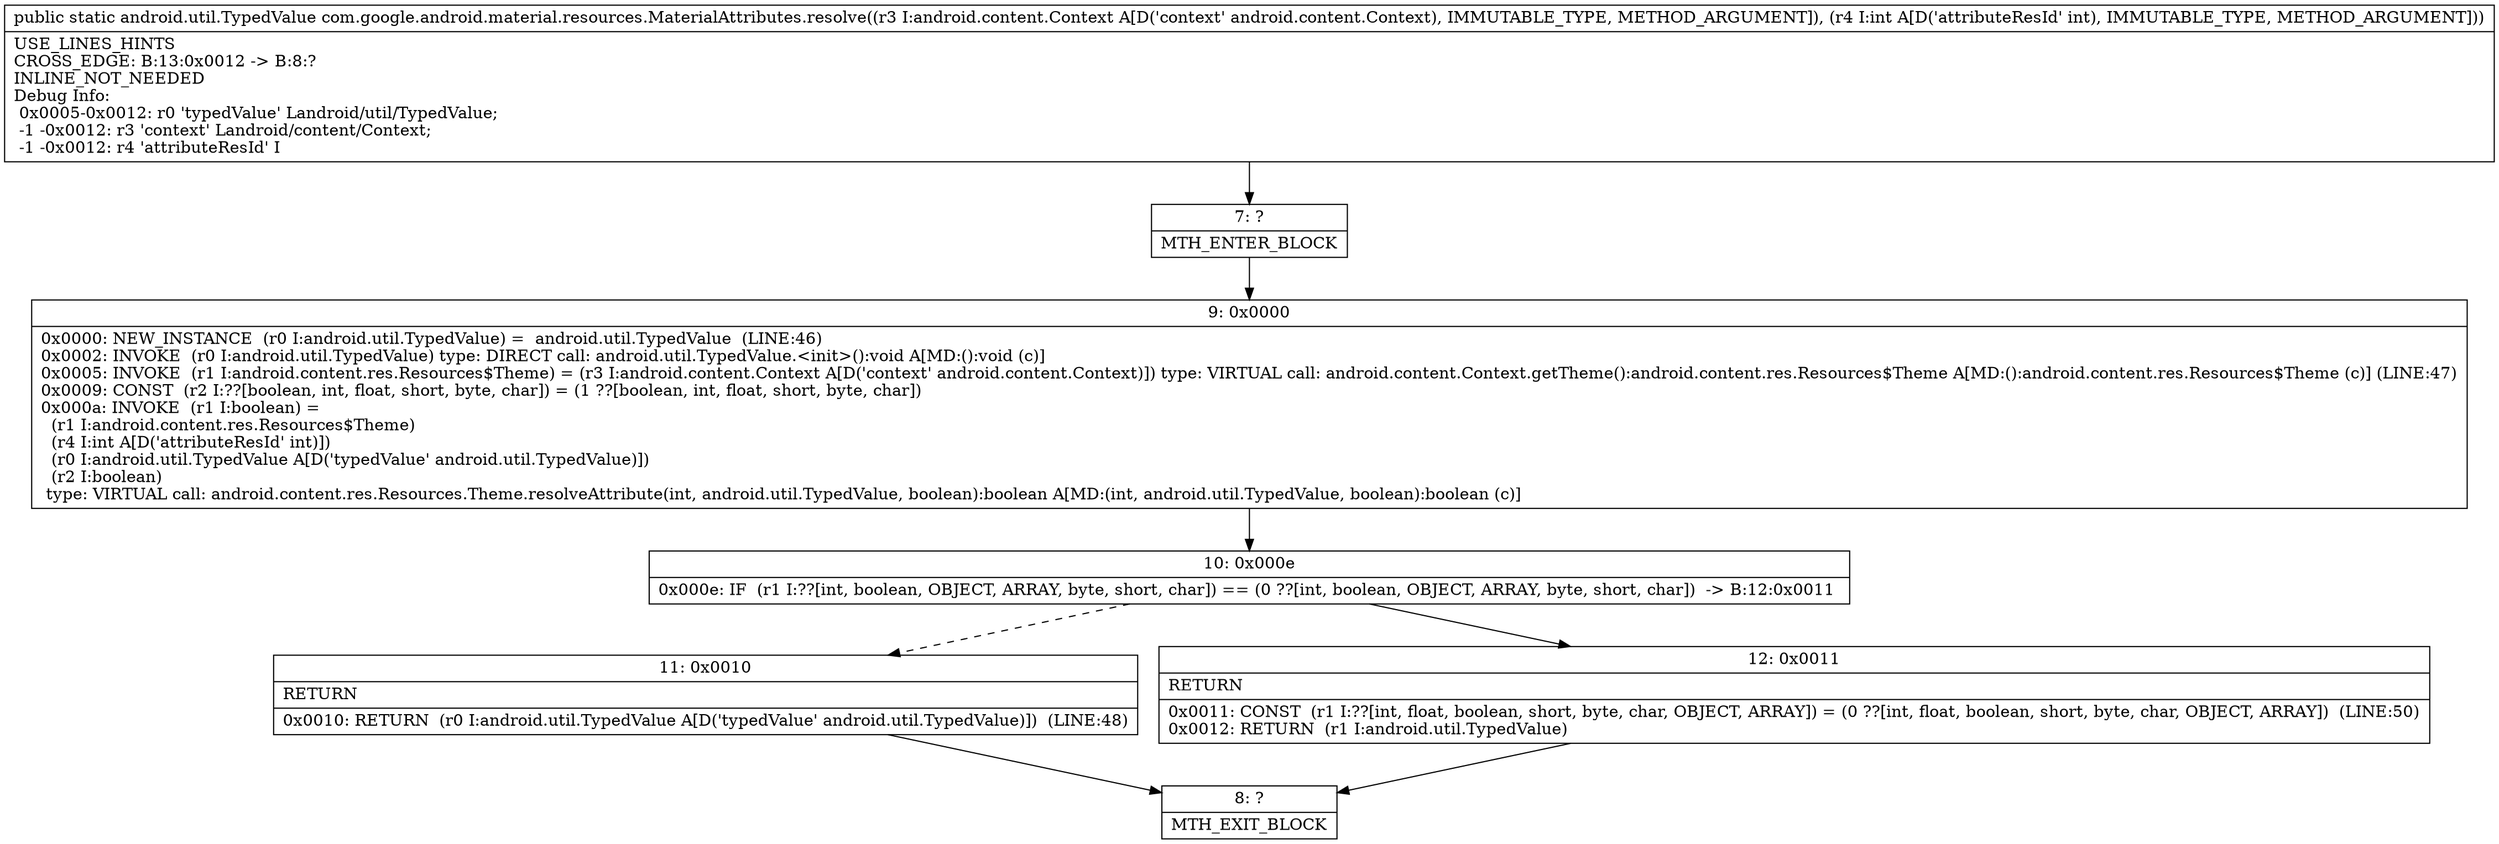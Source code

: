digraph "CFG forcom.google.android.material.resources.MaterialAttributes.resolve(Landroid\/content\/Context;I)Landroid\/util\/TypedValue;" {
Node_7 [shape=record,label="{7\:\ ?|MTH_ENTER_BLOCK\l}"];
Node_9 [shape=record,label="{9\:\ 0x0000|0x0000: NEW_INSTANCE  (r0 I:android.util.TypedValue) =  android.util.TypedValue  (LINE:46)\l0x0002: INVOKE  (r0 I:android.util.TypedValue) type: DIRECT call: android.util.TypedValue.\<init\>():void A[MD:():void (c)]\l0x0005: INVOKE  (r1 I:android.content.res.Resources$Theme) = (r3 I:android.content.Context A[D('context' android.content.Context)]) type: VIRTUAL call: android.content.Context.getTheme():android.content.res.Resources$Theme A[MD:():android.content.res.Resources$Theme (c)] (LINE:47)\l0x0009: CONST  (r2 I:??[boolean, int, float, short, byte, char]) = (1 ??[boolean, int, float, short, byte, char]) \l0x000a: INVOKE  (r1 I:boolean) = \l  (r1 I:android.content.res.Resources$Theme)\l  (r4 I:int A[D('attributeResId' int)])\l  (r0 I:android.util.TypedValue A[D('typedValue' android.util.TypedValue)])\l  (r2 I:boolean)\l type: VIRTUAL call: android.content.res.Resources.Theme.resolveAttribute(int, android.util.TypedValue, boolean):boolean A[MD:(int, android.util.TypedValue, boolean):boolean (c)]\l}"];
Node_10 [shape=record,label="{10\:\ 0x000e|0x000e: IF  (r1 I:??[int, boolean, OBJECT, ARRAY, byte, short, char]) == (0 ??[int, boolean, OBJECT, ARRAY, byte, short, char])  \-\> B:12:0x0011 \l}"];
Node_11 [shape=record,label="{11\:\ 0x0010|RETURN\l|0x0010: RETURN  (r0 I:android.util.TypedValue A[D('typedValue' android.util.TypedValue)])  (LINE:48)\l}"];
Node_8 [shape=record,label="{8\:\ ?|MTH_EXIT_BLOCK\l}"];
Node_12 [shape=record,label="{12\:\ 0x0011|RETURN\l|0x0011: CONST  (r1 I:??[int, float, boolean, short, byte, char, OBJECT, ARRAY]) = (0 ??[int, float, boolean, short, byte, char, OBJECT, ARRAY])  (LINE:50)\l0x0012: RETURN  (r1 I:android.util.TypedValue) \l}"];
MethodNode[shape=record,label="{public static android.util.TypedValue com.google.android.material.resources.MaterialAttributes.resolve((r3 I:android.content.Context A[D('context' android.content.Context), IMMUTABLE_TYPE, METHOD_ARGUMENT]), (r4 I:int A[D('attributeResId' int), IMMUTABLE_TYPE, METHOD_ARGUMENT]))  | USE_LINES_HINTS\lCROSS_EDGE: B:13:0x0012 \-\> B:8:?\lINLINE_NOT_NEEDED\lDebug Info:\l  0x0005\-0x0012: r0 'typedValue' Landroid\/util\/TypedValue;\l  \-1 \-0x0012: r3 'context' Landroid\/content\/Context;\l  \-1 \-0x0012: r4 'attributeResId' I\l}"];
MethodNode -> Node_7;Node_7 -> Node_9;
Node_9 -> Node_10;
Node_10 -> Node_11[style=dashed];
Node_10 -> Node_12;
Node_11 -> Node_8;
Node_12 -> Node_8;
}

